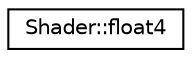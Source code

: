 digraph "Graphical Class Hierarchy"
{
  edge [fontname="Helvetica",fontsize="10",labelfontname="Helvetica",labelfontsize="10"];
  node [fontname="Helvetica",fontsize="10",shape=record];
  rankdir="LR";
  Node1 [label="Shader::float4",height=0.2,width=0.4,color="black", fillcolor="white", style="filled",URL="$struct_shader_1_1float4.html"];
}
